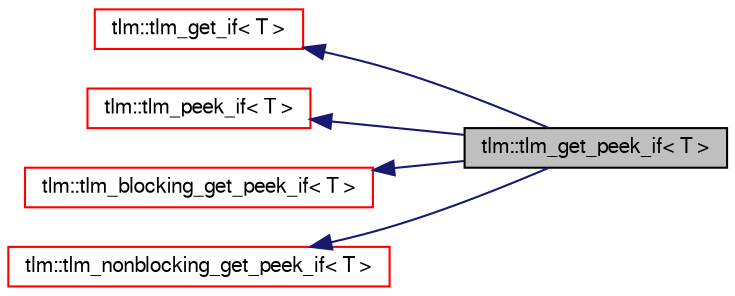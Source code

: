 digraph G
{
  edge [fontname="FreeSans",fontsize="10",labelfontname="FreeSans",labelfontsize="10"];
  node [fontname="FreeSans",fontsize="10",shape=record];
  rankdir=LR;
  Node1 [label="tlm::tlm_get_peek_if\< T \>",height=0.2,width=0.4,color="black", fillcolor="grey75", style="filled" fontcolor="black"];
  Node2 -> Node1 [dir=back,color="midnightblue",fontsize="10",style="solid",fontname="FreeSans"];
  Node2 [label="tlm::tlm_get_if\< T \>",height=0.2,width=0.4,color="red", fillcolor="white", style="filled",URL="$a00090.html"];
  Node3 -> Node1 [dir=back,color="midnightblue",fontsize="10",style="solid",fontname="FreeSans"];
  Node3 [label="tlm::tlm_peek_if\< T \>",height=0.2,width=0.4,color="red", fillcolor="white", style="filled",URL="$a00106.html"];
  Node4 -> Node1 [dir=back,color="midnightblue",fontsize="10",style="solid",fontname="FreeSans"];
  Node4 [label="tlm::tlm_blocking_get_peek_if\< T \>",height=0.2,width=0.4,color="red", fillcolor="white", style="filled",URL="$a00063.html"];
  Node5 -> Node1 [dir=back,color="midnightblue",fontsize="10",style="solid",fontname="FreeSans"];
  Node5 [label="tlm::tlm_nonblocking_get_peek_if\< T \>",height=0.2,width=0.4,color="red", fillcolor="white", style="filled",URL="$a00098.html"];
}
